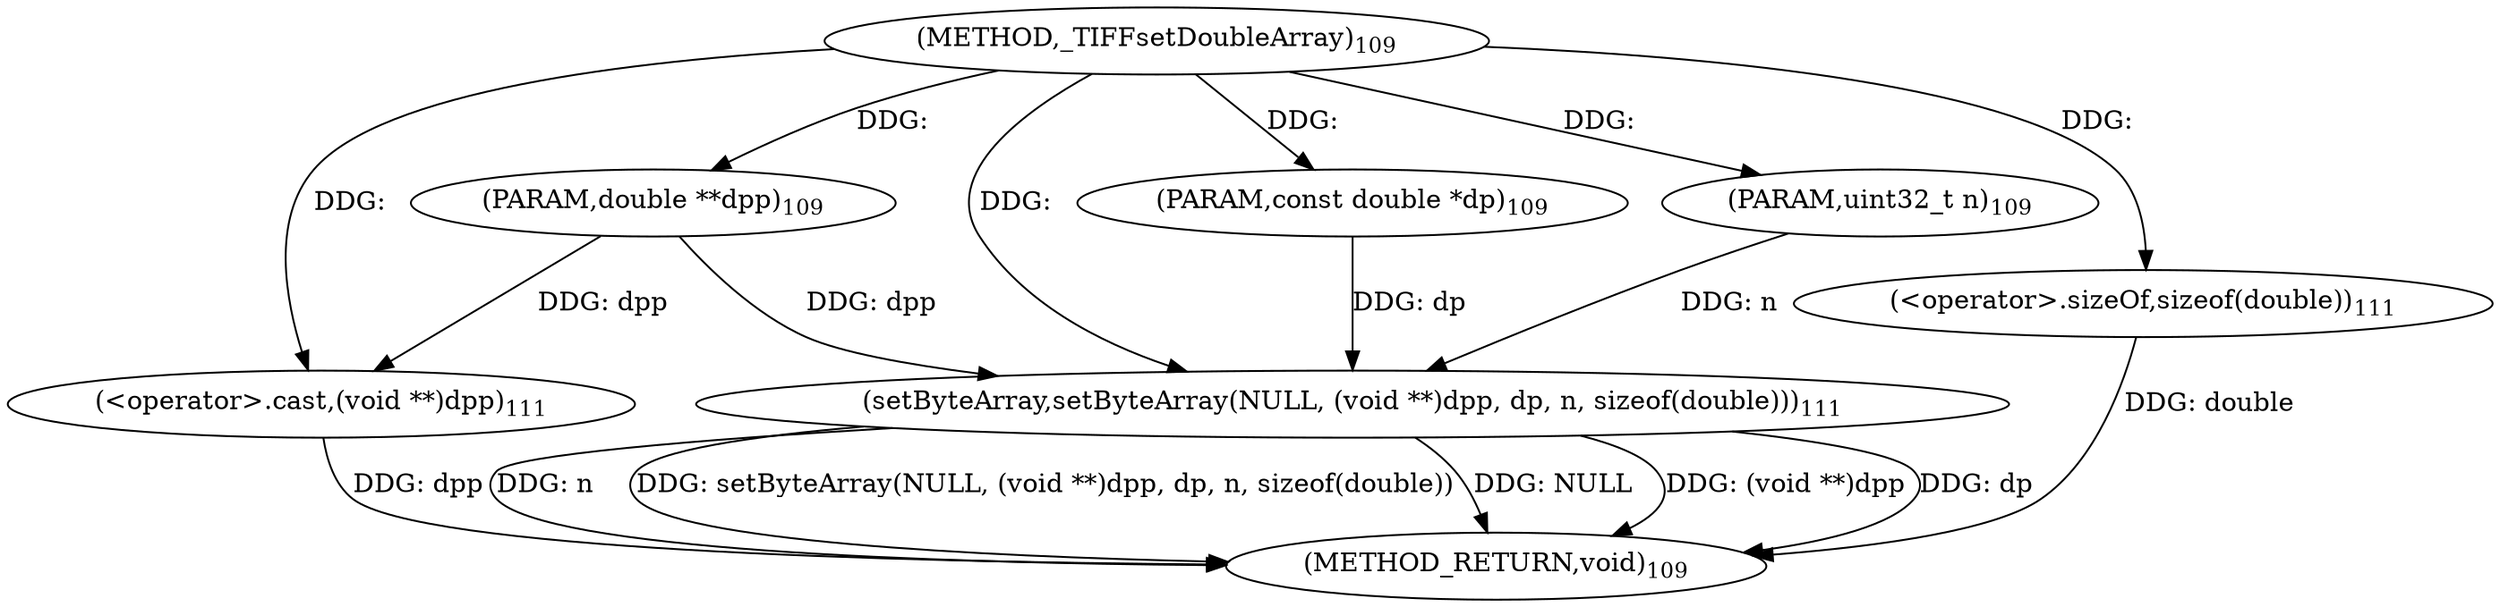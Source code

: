 digraph "_TIFFsetDoubleArray" {  
"39863" [label = <(METHOD,_TIFFsetDoubleArray)<SUB>109</SUB>> ]
"39877" [label = <(METHOD_RETURN,void)<SUB>109</SUB>> ]
"39864" [label = <(PARAM,double **dpp)<SUB>109</SUB>> ]
"39865" [label = <(PARAM,const double *dp)<SUB>109</SUB>> ]
"39866" [label = <(PARAM,uint32_t n)<SUB>109</SUB>> ]
"39868" [label = <(setByteArray,setByteArray(NULL, (void **)dpp, dp, n, sizeof(double)))<SUB>111</SUB>> ]
"39870" [label = <(&lt;operator&gt;.cast,(void **)dpp)<SUB>111</SUB>> ]
"39875" [label = <(&lt;operator&gt;.sizeOf,sizeof(double))<SUB>111</SUB>> ]
  "39870" -> "39877"  [ label = "DDG: dpp"] 
  "39868" -> "39877"  [ label = "DDG: (void **)dpp"] 
  "39868" -> "39877"  [ label = "DDG: dp"] 
  "39868" -> "39877"  [ label = "DDG: n"] 
  "39868" -> "39877"  [ label = "DDG: setByteArray(NULL, (void **)dpp, dp, n, sizeof(double))"] 
  "39868" -> "39877"  [ label = "DDG: NULL"] 
  "39875" -> "39877"  [ label = "DDG: double"] 
  "39863" -> "39864"  [ label = "DDG: "] 
  "39863" -> "39865"  [ label = "DDG: "] 
  "39863" -> "39866"  [ label = "DDG: "] 
  "39863" -> "39868"  [ label = "DDG: "] 
  "39864" -> "39868"  [ label = "DDG: dpp"] 
  "39865" -> "39868"  [ label = "DDG: dp"] 
  "39866" -> "39868"  [ label = "DDG: n"] 
  "39864" -> "39870"  [ label = "DDG: dpp"] 
  "39863" -> "39870"  [ label = "DDG: "] 
  "39863" -> "39875"  [ label = "DDG: "] 
}
